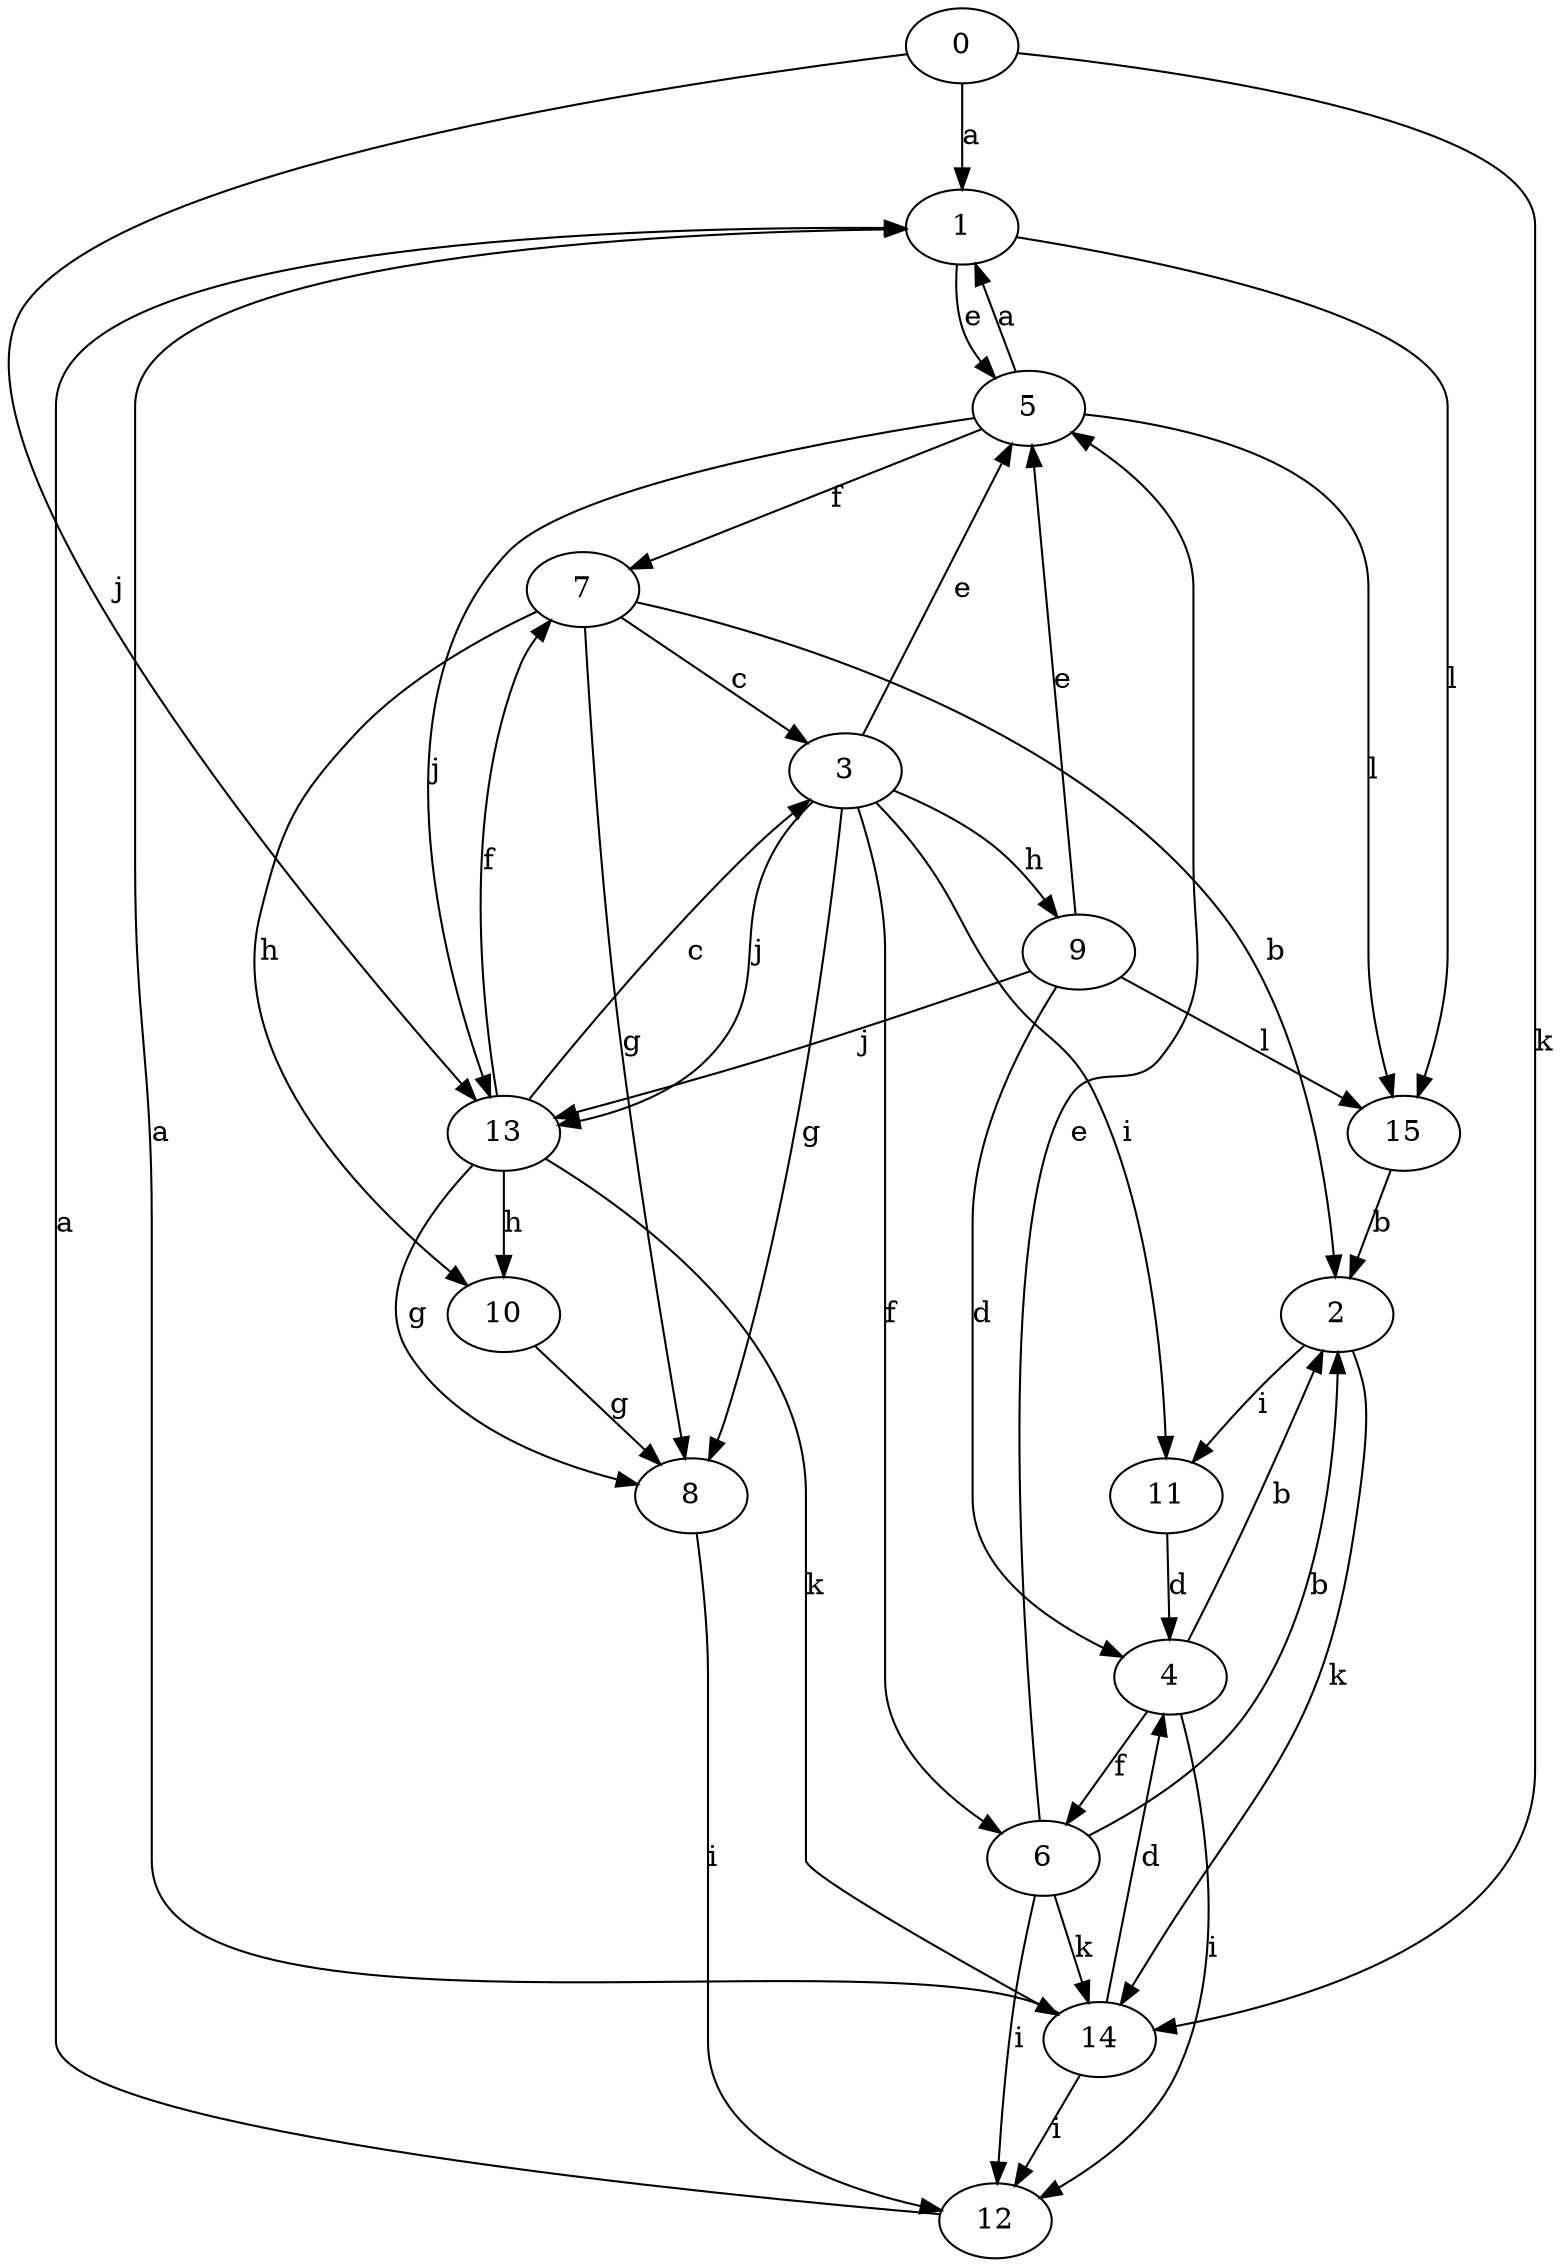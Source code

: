 strict digraph  {
0;
1;
2;
3;
4;
5;
6;
7;
8;
9;
10;
11;
12;
13;
14;
15;
0 -> 1  [label=a];
0 -> 13  [label=j];
0 -> 14  [label=k];
1 -> 5  [label=e];
1 -> 15  [label=l];
2 -> 11  [label=i];
2 -> 14  [label=k];
3 -> 5  [label=e];
3 -> 6  [label=f];
3 -> 8  [label=g];
3 -> 9  [label=h];
3 -> 11  [label=i];
3 -> 13  [label=j];
4 -> 2  [label=b];
4 -> 6  [label=f];
4 -> 12  [label=i];
5 -> 1  [label=a];
5 -> 7  [label=f];
5 -> 13  [label=j];
5 -> 15  [label=l];
6 -> 2  [label=b];
6 -> 5  [label=e];
6 -> 12  [label=i];
6 -> 14  [label=k];
7 -> 2  [label=b];
7 -> 3  [label=c];
7 -> 8  [label=g];
7 -> 10  [label=h];
8 -> 12  [label=i];
9 -> 4  [label=d];
9 -> 5  [label=e];
9 -> 13  [label=j];
9 -> 15  [label=l];
10 -> 8  [label=g];
11 -> 4  [label=d];
12 -> 1  [label=a];
13 -> 3  [label=c];
13 -> 7  [label=f];
13 -> 8  [label=g];
13 -> 10  [label=h];
13 -> 14  [label=k];
14 -> 1  [label=a];
14 -> 4  [label=d];
14 -> 12  [label=i];
15 -> 2  [label=b];
}
